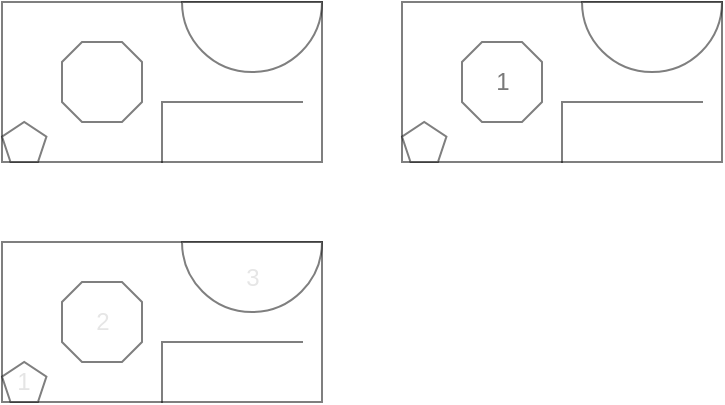 <mxfile version="20.8.5" type="github">
  <diagram id="eFmhIln3M2MVqeBdaG4l" name="第 1 页">
    <mxGraphModel dx="398" dy="212" grid="1" gridSize="10" guides="1" tooltips="1" connect="1" arrows="1" fold="1" page="1" pageScale="1" pageWidth="827" pageHeight="1169" background="none" math="0" shadow="0">
      <root>
        <mxCell id="0" />
        <mxCell id="1" parent="0" />
        <mxCell id="Bpggo0_WJFXMSvc3Bozv-7" value="" style="group;textOpacity=50;fontColor=#7f7f7f;labelBackgroundColor=none;" vertex="1" connectable="0" parent="1">
          <mxGeometry x="160" y="640" width="160" height="80" as="geometry" />
        </mxCell>
        <mxCell id="Bpggo0_WJFXMSvc3Bozv-1" value="" style="rounded=0;whiteSpace=wrap;html=1;opacity=50;" vertex="1" parent="Bpggo0_WJFXMSvc3Bozv-7">
          <mxGeometry width="160" height="80" as="geometry" />
        </mxCell>
        <mxCell id="Bpggo0_WJFXMSvc3Bozv-3" value="&lt;font style=&quot;background-color: rgb(255, 255, 255);&quot; color=&quot;#e5e5e5&quot;&gt;1&lt;/font&gt;" style="whiteSpace=wrap;html=1;shape=mxgraph.basic.pentagon;opacity=50;" vertex="1" parent="Bpggo0_WJFXMSvc3Bozv-7">
          <mxGeometry y="60" width="22.22" height="20" as="geometry" />
        </mxCell>
        <mxCell id="Bpggo0_WJFXMSvc3Bozv-4" value="&lt;font color=&quot;#e6e6e6&quot;&gt;3&lt;/font&gt;" style="verticalLabelPosition=middle;verticalAlign=middle;html=1;shape=mxgraph.basic.half_circle;rounded=0;strokeColor=default;fontFamily=Helvetica;fontSize=12;fontColor=default;fillColor=default;opacity=50;labelPosition=center;align=center;" vertex="1" parent="Bpggo0_WJFXMSvc3Bozv-7">
          <mxGeometry x="90" width="70" height="35" as="geometry" />
        </mxCell>
        <mxCell id="Bpggo0_WJFXMSvc3Bozv-5" value="&lt;font color=&quot;#e6e6e6&quot;&gt;2&lt;/font&gt;" style="verticalLabelPosition=middle;verticalAlign=middle;html=1;shape=mxgraph.basic.polygon;polyCoords=[[0.25,0],[0.75,0],[1,0.25],[1,0.75],[0.75,1],[0.25,1],[0,0.75],[0,0.25]];polyline=0;rounded=0;strokeColor=default;fontFamily=Helvetica;fontSize=12;fontColor=default;fillColor=default;opacity=50;align=center;labelPosition=center;" vertex="1" parent="Bpggo0_WJFXMSvc3Bozv-7">
          <mxGeometry x="30" y="20" width="40" height="40" as="geometry" />
        </mxCell>
        <mxCell id="Bpggo0_WJFXMSvc3Bozv-6" value="" style="shape=partialRectangle;whiteSpace=wrap;html=1;bottom=0;right=0;fillColor=none;rounded=0;strokeColor=default;fontFamily=Helvetica;fontSize=12;fontColor=default;opacity=50;" vertex="1" parent="Bpggo0_WJFXMSvc3Bozv-7">
          <mxGeometry x="80" y="50" width="70" height="30" as="geometry" />
        </mxCell>
        <mxCell id="Bpggo0_WJFXMSvc3Bozv-8" value="" style="group" vertex="1" connectable="0" parent="1">
          <mxGeometry x="160" y="520" width="160" height="80" as="geometry" />
        </mxCell>
        <mxCell id="Bpggo0_WJFXMSvc3Bozv-9" value="" style="rounded=0;whiteSpace=wrap;html=1;opacity=50;" vertex="1" parent="Bpggo0_WJFXMSvc3Bozv-8">
          <mxGeometry width="160" height="80" as="geometry" />
        </mxCell>
        <mxCell id="Bpggo0_WJFXMSvc3Bozv-10" value="" style="whiteSpace=wrap;html=1;shape=mxgraph.basic.pentagon;opacity=50;" vertex="1" parent="Bpggo0_WJFXMSvc3Bozv-8">
          <mxGeometry y="60" width="22.22" height="20" as="geometry" />
        </mxCell>
        <mxCell id="Bpggo0_WJFXMSvc3Bozv-11" value="" style="verticalLabelPosition=bottom;verticalAlign=top;html=1;shape=mxgraph.basic.half_circle;rounded=0;strokeColor=default;fontFamily=Helvetica;fontSize=12;fontColor=default;fillColor=default;opacity=50;" vertex="1" parent="Bpggo0_WJFXMSvc3Bozv-8">
          <mxGeometry x="90" width="70" height="35" as="geometry" />
        </mxCell>
        <mxCell id="Bpggo0_WJFXMSvc3Bozv-12" value="" style="verticalLabelPosition=bottom;verticalAlign=top;html=1;shape=mxgraph.basic.polygon;polyCoords=[[0.25,0],[0.75,0],[1,0.25],[1,0.75],[0.75,1],[0.25,1],[0,0.75],[0,0.25]];polyline=0;rounded=0;strokeColor=default;fontFamily=Helvetica;fontSize=12;fontColor=default;fillColor=default;opacity=50;" vertex="1" parent="Bpggo0_WJFXMSvc3Bozv-8">
          <mxGeometry x="30" y="20" width="40" height="40" as="geometry" />
        </mxCell>
        <mxCell id="Bpggo0_WJFXMSvc3Bozv-13" value="" style="shape=partialRectangle;whiteSpace=wrap;html=1;bottom=0;right=0;fillColor=none;rounded=0;strokeColor=default;fontFamily=Helvetica;fontSize=12;fontColor=default;opacity=50;" vertex="1" parent="Bpggo0_WJFXMSvc3Bozv-8">
          <mxGeometry x="80" y="50" width="70" height="30" as="geometry" />
        </mxCell>
        <mxCell id="Bpggo0_WJFXMSvc3Bozv-14" value="" style="group" vertex="1" connectable="0" parent="1">
          <mxGeometry x="360" y="520" width="160" height="80" as="geometry" />
        </mxCell>
        <mxCell id="Bpggo0_WJFXMSvc3Bozv-15" value="" style="rounded=0;whiteSpace=wrap;html=1;opacity=50;" vertex="1" parent="Bpggo0_WJFXMSvc3Bozv-14">
          <mxGeometry width="160" height="80" as="geometry" />
        </mxCell>
        <mxCell id="Bpggo0_WJFXMSvc3Bozv-16" value="" style="whiteSpace=wrap;html=1;shape=mxgraph.basic.pentagon;opacity=50;" vertex="1" parent="Bpggo0_WJFXMSvc3Bozv-14">
          <mxGeometry y="60" width="22.22" height="20" as="geometry" />
        </mxCell>
        <mxCell id="Bpggo0_WJFXMSvc3Bozv-17" value="" style="verticalLabelPosition=bottom;verticalAlign=top;html=1;shape=mxgraph.basic.half_circle;rounded=0;strokeColor=default;fontFamily=Helvetica;fontSize=12;fontColor=default;fillColor=default;opacity=50;" vertex="1" parent="Bpggo0_WJFXMSvc3Bozv-14">
          <mxGeometry x="90" width="70" height="35" as="geometry" />
        </mxCell>
        <mxCell id="Bpggo0_WJFXMSvc3Bozv-18" value="1" style="verticalLabelPosition=middle;verticalAlign=middle;html=1;shape=mxgraph.basic.polygon;polyCoords=[[0.25,0],[0.75,0],[1,0.25],[1,0.75],[0.75,1],[0.25,1],[0,0.75],[0,0.25]];polyline=0;rounded=0;strokeColor=default;fontFamily=Helvetica;fontSize=12;fontColor=#797979;fillColor=default;opacity=50;labelPosition=center;align=center;" vertex="1" parent="Bpggo0_WJFXMSvc3Bozv-14">
          <mxGeometry x="30" y="20" width="40" height="40" as="geometry" />
        </mxCell>
        <mxCell id="Bpggo0_WJFXMSvc3Bozv-19" value="" style="shape=partialRectangle;whiteSpace=wrap;html=1;bottom=0;right=0;fillColor=none;rounded=0;strokeColor=default;fontFamily=Helvetica;fontSize=12;fontColor=default;opacity=50;" vertex="1" parent="Bpggo0_WJFXMSvc3Bozv-14">
          <mxGeometry x="80" y="50" width="70" height="30" as="geometry" />
        </mxCell>
      </root>
    </mxGraphModel>
  </diagram>
</mxfile>
